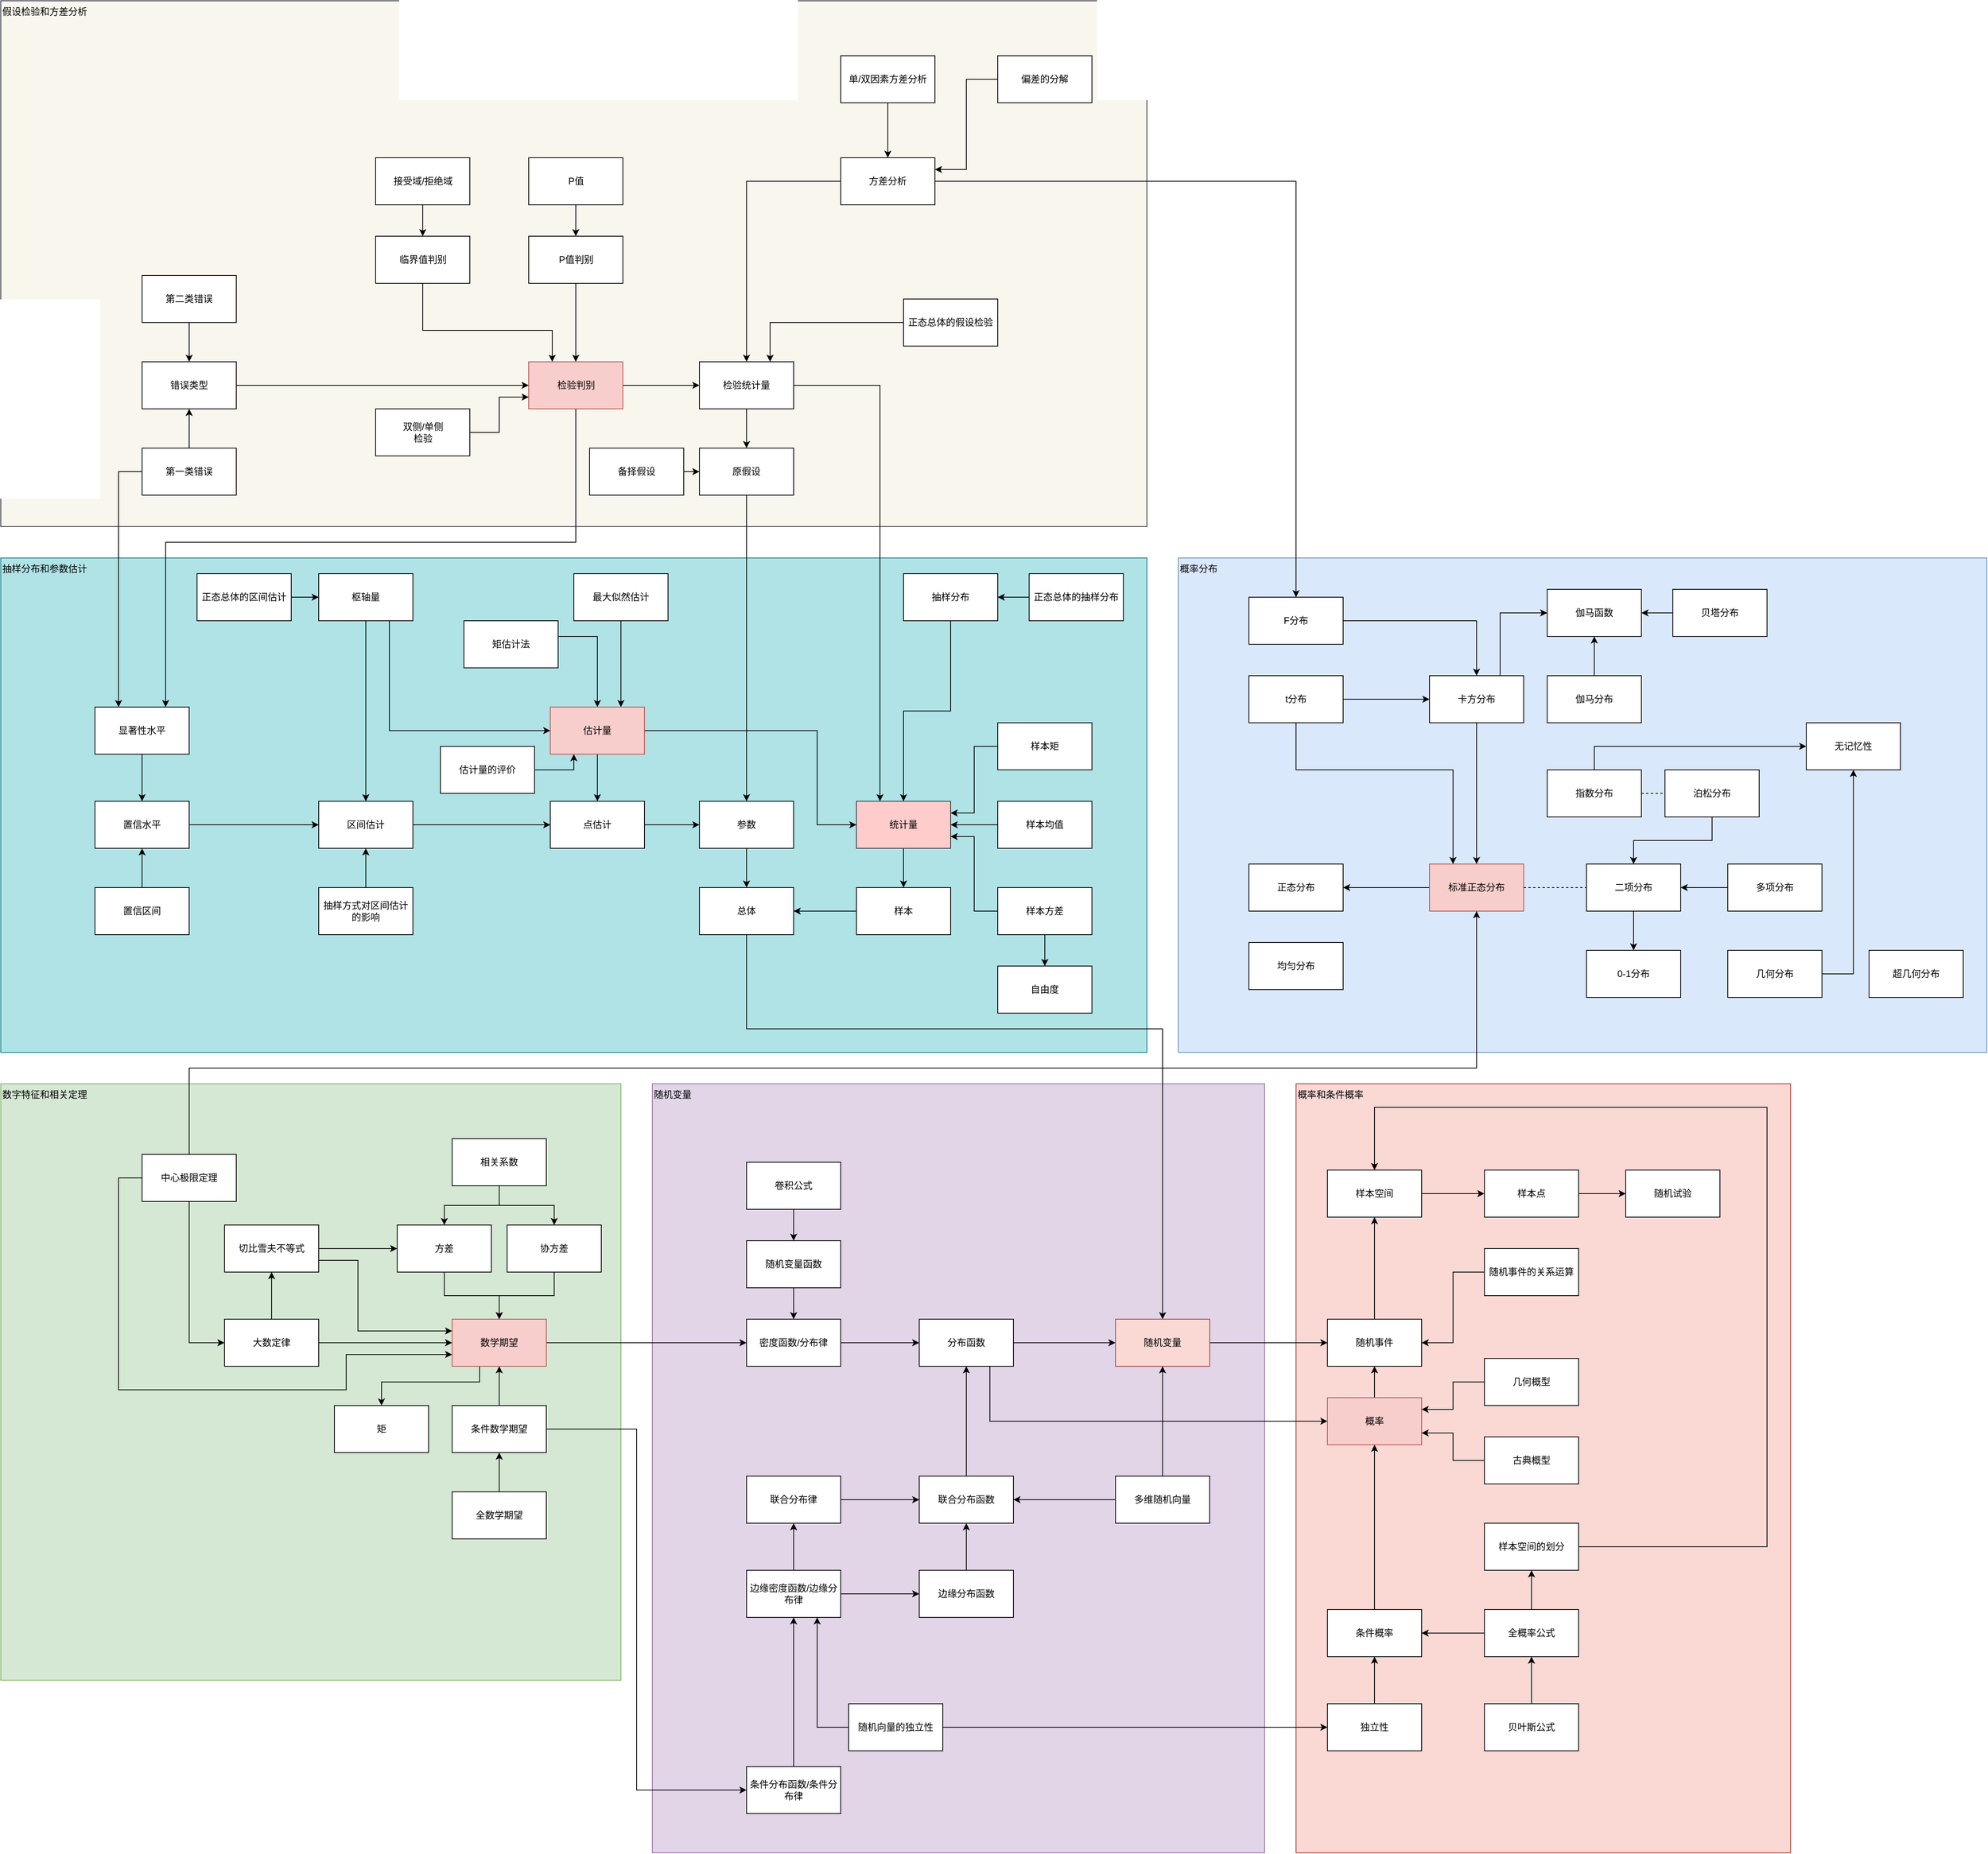 <mxfile version="21.5.2" type="github">
  <diagram name="Page-1" id="LZJyDBGYhkVnm9KzOlmo">
    <mxGraphModel dx="4860" dy="4003" grid="1" gridSize="10" guides="1" tooltips="1" connect="1" arrows="1" fold="1" page="1" pageScale="1" pageWidth="850" pageHeight="1100" math="0" shadow="0">
      <root>
        <mxCell id="0" />
        <mxCell id="1" parent="0" />
        <mxCell id="ymbf6cTUOjelWDV3sFH_-29" value="假设检验和方差分析" style="rounded=0;whiteSpace=wrap;html=1;fillColor=#f9f7ed;strokeColor=#36393d;verticalAlign=top;align=left;" vertex="1" parent="1">
          <mxGeometry x="-950" y="-1630" width="1460" height="670" as="geometry" />
        </mxCell>
        <mxCell id="ymbf6cTUOjelWDV3sFH_-3" value="概率分布" style="rounded=0;whiteSpace=wrap;html=1;fillColor=#dae8fc;strokeColor=#6c8ebf;verticalAlign=top;align=left;" vertex="1" parent="1">
          <mxGeometry x="550" y="-920" width="1030" height="630" as="geometry" />
        </mxCell>
        <mxCell id="F3k5V1CB1kf05i8B304b-11" value="随机变量" style="rounded=0;whiteSpace=wrap;html=1;fillColor=#e1d5e7;strokeColor=#9673a6;verticalAlign=top;align=left;" parent="1" vertex="1">
          <mxGeometry x="-120" y="-250" width="780" height="980" as="geometry" />
        </mxCell>
        <mxCell id="F3k5V1CB1kf05i8B304b-17" value="概率和条件概率" style="rounded=0;whiteSpace=wrap;html=1;fillColor=#fad9d5;strokeColor=#ae4132;verticalAlign=top;align=left;" parent="1" vertex="1">
          <mxGeometry x="700" y="-250" width="630" height="980" as="geometry" />
        </mxCell>
        <mxCell id="F3k5V1CB1kf05i8B304b-52" style="edgeStyle=orthogonalEdgeStyle;rounded=0;orthogonalLoop=1;jettySize=auto;html=1;entryX=0.5;entryY=1;entryDx=0;entryDy=0;" parent="1" source="cLtNdNn3tPnhrVzdo7Qm-2" target="F3k5V1CB1kf05i8B304b-12" edge="1">
          <mxGeometry relative="1" as="geometry">
            <Array as="points" />
          </mxGeometry>
        </mxCell>
        <mxCell id="cLtNdNn3tPnhrVzdo7Qm-2" value="联合分布函数" style="rounded=0;whiteSpace=wrap;html=1;" parent="1" vertex="1">
          <mxGeometry x="220" y="250" width="120" height="60" as="geometry" />
        </mxCell>
        <mxCell id="cLtNdNn3tPnhrVzdo7Qm-4" style="edgeStyle=orthogonalEdgeStyle;rounded=0;orthogonalLoop=1;jettySize=auto;html=1;" parent="1" source="cLtNdNn3tPnhrVzdo7Qm-3" target="cLtNdNn3tPnhrVzdo7Qm-2" edge="1">
          <mxGeometry relative="1" as="geometry" />
        </mxCell>
        <mxCell id="cLtNdNn3tPnhrVzdo7Qm-3" value="边缘分布函数" style="rounded=0;whiteSpace=wrap;html=1;" parent="1" vertex="1">
          <mxGeometry x="220" y="370" width="120" height="60" as="geometry" />
        </mxCell>
        <mxCell id="cLtNdNn3tPnhrVzdo7Qm-9" style="edgeStyle=orthogonalEdgeStyle;rounded=0;orthogonalLoop=1;jettySize=auto;html=1;" parent="1" source="cLtNdNn3tPnhrVzdo7Qm-6" target="cLtNdNn3tPnhrVzdo7Qm-8" edge="1">
          <mxGeometry relative="1" as="geometry" />
        </mxCell>
        <mxCell id="rsQqXhlNHzxdDihvjQ3C-8" style="edgeStyle=orthogonalEdgeStyle;rounded=0;orthogonalLoop=1;jettySize=auto;html=1;entryX=0;entryY=0.5;entryDx=0;entryDy=0;" parent="1" source="cLtNdNn3tPnhrVzdo7Qm-6" target="cLtNdNn3tPnhrVzdo7Qm-3" edge="1">
          <mxGeometry relative="1" as="geometry" />
        </mxCell>
        <mxCell id="cLtNdNn3tPnhrVzdo7Qm-6" value="边缘密度函数/边缘分布律" style="rounded=0;whiteSpace=wrap;html=1;" parent="1" vertex="1">
          <mxGeometry y="370" width="120" height="60" as="geometry" />
        </mxCell>
        <mxCell id="cLtNdNn3tPnhrVzdo7Qm-10" style="edgeStyle=orthogonalEdgeStyle;rounded=0;orthogonalLoop=1;jettySize=auto;html=1;entryX=0;entryY=0.5;entryDx=0;entryDy=0;" parent="1" source="cLtNdNn3tPnhrVzdo7Qm-8" target="cLtNdNn3tPnhrVzdo7Qm-2" edge="1">
          <mxGeometry relative="1" as="geometry" />
        </mxCell>
        <mxCell id="cLtNdNn3tPnhrVzdo7Qm-8" value="联合分布律" style="rounded=0;whiteSpace=wrap;html=1;" parent="1" vertex="1">
          <mxGeometry y="250" width="120" height="60" as="geometry" />
        </mxCell>
        <mxCell id="cLtNdNn3tPnhrVzdo7Qm-14" style="edgeStyle=orthogonalEdgeStyle;rounded=0;orthogonalLoop=1;jettySize=auto;html=1;" parent="1" source="cLtNdNn3tPnhrVzdo7Qm-13" target="cLtNdNn3tPnhrVzdo7Qm-6" edge="1">
          <mxGeometry relative="1" as="geometry" />
        </mxCell>
        <mxCell id="cLtNdNn3tPnhrVzdo7Qm-13" value="条件分布函数/条件分布律" style="rounded=0;whiteSpace=wrap;html=1;" parent="1" vertex="1">
          <mxGeometry y="620" width="120" height="60" as="geometry" />
        </mxCell>
        <mxCell id="cLtNdNn3tPnhrVzdo7Qm-18" style="edgeStyle=orthogonalEdgeStyle;rounded=0;orthogonalLoop=1;jettySize=auto;html=1;entryX=0.75;entryY=1;entryDx=0;entryDy=0;" parent="1" source="cLtNdNn3tPnhrVzdo7Qm-16" target="cLtNdNn3tPnhrVzdo7Qm-6" edge="1">
          <mxGeometry relative="1" as="geometry" />
        </mxCell>
        <mxCell id="F3k5V1CB1kf05i8B304b-58" style="edgeStyle=orthogonalEdgeStyle;rounded=0;orthogonalLoop=1;jettySize=auto;html=1;entryX=0;entryY=0.5;entryDx=0;entryDy=0;exitX=1;exitY=0.5;exitDx=0;exitDy=0;" parent="1" source="cLtNdNn3tPnhrVzdo7Qm-16" target="F3k5V1CB1kf05i8B304b-42" edge="1">
          <mxGeometry relative="1" as="geometry">
            <Array as="points" />
          </mxGeometry>
        </mxCell>
        <mxCell id="cLtNdNn3tPnhrVzdo7Qm-16" value="随机向量的独立性" style="rounded=0;whiteSpace=wrap;html=1;" parent="1" vertex="1">
          <mxGeometry x="130" y="540" width="120" height="60" as="geometry" />
        </mxCell>
        <mxCell id="F3k5V1CB1kf05i8B304b-2" value="数字特征和相关定理" style="rounded=0;whiteSpace=wrap;html=1;fillColor=#d5e8d4;strokeColor=#82b366;verticalAlign=top;align=left;" parent="1" vertex="1">
          <mxGeometry x="-950" y="-250" width="790" height="760" as="geometry" />
        </mxCell>
        <mxCell id="rsQqXhlNHzxdDihvjQ3C-1" style="edgeStyle=orthogonalEdgeStyle;rounded=0;orthogonalLoop=1;jettySize=auto;html=1;entryX=0;entryY=0.5;entryDx=0;entryDy=0;" parent="1" source="F3k5V1CB1kf05i8B304b-3" target="F3k5V1CB1kf05i8B304b-15" edge="1">
          <mxGeometry relative="1" as="geometry" />
        </mxCell>
        <mxCell id="ymbf6cTUOjelWDV3sFH_-76" style="edgeStyle=orthogonalEdgeStyle;rounded=0;orthogonalLoop=1;jettySize=auto;html=1;entryX=0.5;entryY=0;entryDx=0;entryDy=0;exitX=0.267;exitY=0.995;exitDx=0;exitDy=0;exitPerimeter=0;" edge="1" parent="1" source="F3k5V1CB1kf05i8B304b-3" target="rsQqXhlNHzxdDihvjQ3C-9">
          <mxGeometry relative="1" as="geometry">
            <Array as="points">
              <mxPoint x="-340" y="110" />
              <mxPoint x="-340" y="130" />
              <mxPoint x="-465" y="130" />
            </Array>
          </mxGeometry>
        </mxCell>
        <mxCell id="F3k5V1CB1kf05i8B304b-3" value="数学期望" style="rounded=0;whiteSpace=wrap;html=1;fillColor=#f8cecc;strokeColor=#b85450;" parent="1" vertex="1">
          <mxGeometry x="-375" y="50" width="120" height="60" as="geometry" />
        </mxCell>
        <mxCell id="F3k5V1CB1kf05i8B304b-5" style="edgeStyle=orthogonalEdgeStyle;rounded=0;orthogonalLoop=1;jettySize=auto;html=1;" parent="1" source="F3k5V1CB1kf05i8B304b-4" target="F3k5V1CB1kf05i8B304b-3" edge="1">
          <mxGeometry relative="1" as="geometry" />
        </mxCell>
        <mxCell id="F3k5V1CB1kf05i8B304b-4" value="方差" style="rounded=0;whiteSpace=wrap;html=1;" parent="1" vertex="1">
          <mxGeometry x="-445" y="-70" width="120" height="60" as="geometry" />
        </mxCell>
        <mxCell id="F3k5V1CB1kf05i8B304b-7" style="edgeStyle=orthogonalEdgeStyle;rounded=0;orthogonalLoop=1;jettySize=auto;html=1;entryX=0;entryY=0.5;entryDx=0;entryDy=0;exitX=0.5;exitY=1;exitDx=0;exitDy=0;" parent="1" source="F3k5V1CB1kf05i8B304b-6" target="cLtNdNn3tPnhrVzdo7Qm-13" edge="1">
          <mxGeometry relative="1" as="geometry">
            <Array as="points">
              <mxPoint x="-320" y="190" />
              <mxPoint x="-140" y="190" />
              <mxPoint x="-140" y="640" />
            </Array>
            <mxPoint x="530.0" y="790" as="targetPoint" />
          </mxGeometry>
        </mxCell>
        <mxCell id="F3k5V1CB1kf05i8B304b-9" style="edgeStyle=orthogonalEdgeStyle;rounded=0;orthogonalLoop=1;jettySize=auto;html=1;entryX=0.5;entryY=1;entryDx=0;entryDy=0;" parent="1" source="F3k5V1CB1kf05i8B304b-6" target="F3k5V1CB1kf05i8B304b-3" edge="1">
          <mxGeometry relative="1" as="geometry">
            <Array as="points">
              <mxPoint x="-315" y="110" />
              <mxPoint x="-315" y="110" />
            </Array>
          </mxGeometry>
        </mxCell>
        <mxCell id="F3k5V1CB1kf05i8B304b-6" value="条件数学期望" style="rounded=0;whiteSpace=wrap;html=1;" parent="1" vertex="1">
          <mxGeometry x="-375" y="160" width="120" height="60" as="geometry" />
        </mxCell>
        <mxCell id="F3k5V1CB1kf05i8B304b-50" style="edgeStyle=orthogonalEdgeStyle;rounded=0;orthogonalLoop=1;jettySize=auto;html=1;" parent="1" source="F3k5V1CB1kf05i8B304b-12" target="F3k5V1CB1kf05i8B304b-45" edge="1">
          <mxGeometry relative="1" as="geometry" />
        </mxCell>
        <mxCell id="X7N7p8_V6x4Iawnt1zt9-11" style="edgeStyle=orthogonalEdgeStyle;rounded=0;orthogonalLoop=1;jettySize=auto;html=1;entryX=0;entryY=0.5;entryDx=0;entryDy=0;exitX=1;exitY=0.75;exitDx=0;exitDy=0;" parent="1" source="F3k5V1CB1kf05i8B304b-12" target="F3k5V1CB1kf05i8B304b-29" edge="1">
          <mxGeometry relative="1" as="geometry">
            <Array as="points">
              <mxPoint x="310" y="95" />
              <mxPoint x="310" y="180" />
            </Array>
          </mxGeometry>
        </mxCell>
        <mxCell id="F3k5V1CB1kf05i8B304b-12" value="分布函数" style="rounded=0;whiteSpace=wrap;html=1;" parent="1" vertex="1">
          <mxGeometry x="220" y="50" width="120" height="60" as="geometry" />
        </mxCell>
        <mxCell id="F3k5V1CB1kf05i8B304b-16" style="edgeStyle=orthogonalEdgeStyle;rounded=0;orthogonalLoop=1;jettySize=auto;html=1;" parent="1" source="F3k5V1CB1kf05i8B304b-15" target="F3k5V1CB1kf05i8B304b-12" edge="1">
          <mxGeometry relative="1" as="geometry" />
        </mxCell>
        <mxCell id="F3k5V1CB1kf05i8B304b-15" value="密度函数/分布律" style="rounded=0;whiteSpace=wrap;html=1;" parent="1" vertex="1">
          <mxGeometry y="50" width="120" height="60" as="geometry" />
        </mxCell>
        <mxCell id="F3k5V1CB1kf05i8B304b-18" value="随机试验" style="rounded=0;whiteSpace=wrap;html=1;" parent="1" vertex="1">
          <mxGeometry x="1120" y="-140" width="120" height="60" as="geometry" />
        </mxCell>
        <mxCell id="F3k5V1CB1kf05i8B304b-26" style="edgeStyle=orthogonalEdgeStyle;rounded=0;orthogonalLoop=1;jettySize=auto;html=1;" parent="1" source="F3k5V1CB1kf05i8B304b-19" target="F3k5V1CB1kf05i8B304b-23" edge="1">
          <mxGeometry relative="1" as="geometry" />
        </mxCell>
        <mxCell id="F3k5V1CB1kf05i8B304b-19" value="随机事件" style="rounded=0;whiteSpace=wrap;html=1;" parent="1" vertex="1">
          <mxGeometry x="740" y="50" width="120" height="60" as="geometry" />
        </mxCell>
        <mxCell id="F3k5V1CB1kf05i8B304b-21" style="edgeStyle=orthogonalEdgeStyle;rounded=0;orthogonalLoop=1;jettySize=auto;html=1;" parent="1" source="F3k5V1CB1kf05i8B304b-20" target="F3k5V1CB1kf05i8B304b-18" edge="1">
          <mxGeometry relative="1" as="geometry" />
        </mxCell>
        <mxCell id="F3k5V1CB1kf05i8B304b-20" value="样本点" style="rounded=0;whiteSpace=wrap;html=1;" parent="1" vertex="1">
          <mxGeometry x="940" y="-140" width="120" height="60" as="geometry" />
        </mxCell>
        <mxCell id="F3k5V1CB1kf05i8B304b-25" style="edgeStyle=orthogonalEdgeStyle;rounded=0;orthogonalLoop=1;jettySize=auto;html=1;" parent="1" source="F3k5V1CB1kf05i8B304b-23" target="F3k5V1CB1kf05i8B304b-20" edge="1">
          <mxGeometry relative="1" as="geometry" />
        </mxCell>
        <mxCell id="F3k5V1CB1kf05i8B304b-23" value="样本空间" style="rounded=0;whiteSpace=wrap;html=1;" parent="1" vertex="1">
          <mxGeometry x="740" y="-140" width="120" height="60" as="geometry" />
        </mxCell>
        <mxCell id="F3k5V1CB1kf05i8B304b-28" style="edgeStyle=orthogonalEdgeStyle;rounded=0;orthogonalLoop=1;jettySize=auto;html=1;entryX=1;entryY=0.5;entryDx=0;entryDy=0;" parent="1" source="F3k5V1CB1kf05i8B304b-27" target="F3k5V1CB1kf05i8B304b-19" edge="1">
          <mxGeometry relative="1" as="geometry" />
        </mxCell>
        <mxCell id="F3k5V1CB1kf05i8B304b-27" value="随机事件的关系运算" style="rounded=0;whiteSpace=wrap;html=1;" parent="1" vertex="1">
          <mxGeometry x="940" y="-40" width="120" height="60" as="geometry" />
        </mxCell>
        <mxCell id="F3k5V1CB1kf05i8B304b-30" style="edgeStyle=orthogonalEdgeStyle;rounded=0;orthogonalLoop=1;jettySize=auto;html=1;" parent="1" source="F3k5V1CB1kf05i8B304b-29" target="F3k5V1CB1kf05i8B304b-19" edge="1">
          <mxGeometry relative="1" as="geometry" />
        </mxCell>
        <mxCell id="F3k5V1CB1kf05i8B304b-29" value="概率" style="rounded=0;whiteSpace=wrap;html=1;fillColor=#f8cecc;strokeColor=#b85450;" parent="1" vertex="1">
          <mxGeometry x="740" y="150" width="120" height="60" as="geometry" />
        </mxCell>
        <mxCell id="F3k5V1CB1kf05i8B304b-34" style="edgeStyle=orthogonalEdgeStyle;rounded=0;orthogonalLoop=1;jettySize=auto;html=1;entryX=1;entryY=0.75;entryDx=0;entryDy=0;" parent="1" source="F3k5V1CB1kf05i8B304b-31" target="F3k5V1CB1kf05i8B304b-29" edge="1">
          <mxGeometry relative="1" as="geometry" />
        </mxCell>
        <mxCell id="F3k5V1CB1kf05i8B304b-31" value="古典概型" style="rounded=0;whiteSpace=wrap;html=1;" parent="1" vertex="1">
          <mxGeometry x="940" y="200" width="120" height="60" as="geometry" />
        </mxCell>
        <mxCell id="F3k5V1CB1kf05i8B304b-33" style="edgeStyle=orthogonalEdgeStyle;rounded=0;orthogonalLoop=1;jettySize=auto;html=1;entryX=1;entryY=0.25;entryDx=0;entryDy=0;" parent="1" source="F3k5V1CB1kf05i8B304b-32" target="F3k5V1CB1kf05i8B304b-29" edge="1">
          <mxGeometry relative="1" as="geometry" />
        </mxCell>
        <mxCell id="F3k5V1CB1kf05i8B304b-32" value="几何概型" style="rounded=0;whiteSpace=wrap;html=1;" parent="1" vertex="1">
          <mxGeometry x="940" y="100" width="120" height="60" as="geometry" />
        </mxCell>
        <mxCell id="F3k5V1CB1kf05i8B304b-37" style="edgeStyle=orthogonalEdgeStyle;rounded=0;orthogonalLoop=1;jettySize=auto;html=1;entryX=0.5;entryY=1;entryDx=0;entryDy=0;" parent="1" source="F3k5V1CB1kf05i8B304b-36" target="F3k5V1CB1kf05i8B304b-29" edge="1">
          <mxGeometry relative="1" as="geometry" />
        </mxCell>
        <mxCell id="F3k5V1CB1kf05i8B304b-36" value="条件概率" style="rounded=0;whiteSpace=wrap;html=1;" parent="1" vertex="1">
          <mxGeometry x="740" y="420" width="120" height="60" as="geometry" />
        </mxCell>
        <mxCell id="F3k5V1CB1kf05i8B304b-39" style="edgeStyle=orthogonalEdgeStyle;rounded=0;orthogonalLoop=1;jettySize=auto;html=1;entryX=1;entryY=0.5;entryDx=0;entryDy=0;" parent="1" source="F3k5V1CB1kf05i8B304b-38" target="F3k5V1CB1kf05i8B304b-36" edge="1">
          <mxGeometry relative="1" as="geometry" />
        </mxCell>
        <mxCell id="F3k5V1CB1kf05i8B304b-48" style="edgeStyle=orthogonalEdgeStyle;rounded=0;orthogonalLoop=1;jettySize=auto;html=1;" parent="1" source="F3k5V1CB1kf05i8B304b-38" target="F3k5V1CB1kf05i8B304b-47" edge="1">
          <mxGeometry relative="1" as="geometry" />
        </mxCell>
        <mxCell id="F3k5V1CB1kf05i8B304b-38" value="全概率公式" style="rounded=0;whiteSpace=wrap;html=1;" parent="1" vertex="1">
          <mxGeometry x="940" y="420" width="120" height="60" as="geometry" />
        </mxCell>
        <mxCell id="F3k5V1CB1kf05i8B304b-41" style="edgeStyle=orthogonalEdgeStyle;rounded=0;orthogonalLoop=1;jettySize=auto;html=1;" parent="1" source="F3k5V1CB1kf05i8B304b-40" target="F3k5V1CB1kf05i8B304b-38" edge="1">
          <mxGeometry relative="1" as="geometry" />
        </mxCell>
        <mxCell id="F3k5V1CB1kf05i8B304b-40" value="贝叶斯公式" style="rounded=0;whiteSpace=wrap;html=1;" parent="1" vertex="1">
          <mxGeometry x="940" y="540" width="120" height="60" as="geometry" />
        </mxCell>
        <mxCell id="F3k5V1CB1kf05i8B304b-43" style="edgeStyle=orthogonalEdgeStyle;rounded=0;orthogonalLoop=1;jettySize=auto;html=1;entryX=0.5;entryY=1;entryDx=0;entryDy=0;" parent="1" source="F3k5V1CB1kf05i8B304b-42" target="F3k5V1CB1kf05i8B304b-36" edge="1">
          <mxGeometry relative="1" as="geometry" />
        </mxCell>
        <mxCell id="F3k5V1CB1kf05i8B304b-42" value="独立性" style="rounded=0;whiteSpace=wrap;html=1;" parent="1" vertex="1">
          <mxGeometry x="740" y="540" width="120" height="60" as="geometry" />
        </mxCell>
        <mxCell id="F3k5V1CB1kf05i8B304b-46" style="edgeStyle=orthogonalEdgeStyle;rounded=0;orthogonalLoop=1;jettySize=auto;html=1;" parent="1" source="F3k5V1CB1kf05i8B304b-45" target="F3k5V1CB1kf05i8B304b-19" edge="1">
          <mxGeometry relative="1" as="geometry" />
        </mxCell>
        <mxCell id="F3k5V1CB1kf05i8B304b-45" value="随机变量" style="rounded=0;whiteSpace=wrap;html=1;fillColor=#fad9d5;strokeColor=#ae4132;" parent="1" vertex="1">
          <mxGeometry x="470" y="50" width="120" height="60" as="geometry" />
        </mxCell>
        <mxCell id="F3k5V1CB1kf05i8B304b-49" style="edgeStyle=orthogonalEdgeStyle;rounded=0;orthogonalLoop=1;jettySize=auto;html=1;entryX=0.5;entryY=0;entryDx=0;entryDy=0;" parent="1" source="F3k5V1CB1kf05i8B304b-47" target="F3k5V1CB1kf05i8B304b-23" edge="1">
          <mxGeometry relative="1" as="geometry">
            <Array as="points">
              <mxPoint x="1300" y="340" />
              <mxPoint x="1300" y="-220" />
              <mxPoint x="800" y="-220" />
            </Array>
          </mxGeometry>
        </mxCell>
        <mxCell id="F3k5V1CB1kf05i8B304b-47" value="样本空间的划分" style="rounded=0;whiteSpace=wrap;html=1;" parent="1" vertex="1">
          <mxGeometry x="940" y="310" width="120" height="60" as="geometry" />
        </mxCell>
        <mxCell id="F3k5V1CB1kf05i8B304b-54" style="edgeStyle=orthogonalEdgeStyle;rounded=0;orthogonalLoop=1;jettySize=auto;html=1;entryX=0.5;entryY=1;entryDx=0;entryDy=0;" parent="1" source="F3k5V1CB1kf05i8B304b-53" target="F3k5V1CB1kf05i8B304b-45" edge="1">
          <mxGeometry relative="1" as="geometry" />
        </mxCell>
        <mxCell id="F3k5V1CB1kf05i8B304b-55" style="edgeStyle=orthogonalEdgeStyle;rounded=0;orthogonalLoop=1;jettySize=auto;html=1;" parent="1" source="F3k5V1CB1kf05i8B304b-53" target="cLtNdNn3tPnhrVzdo7Qm-2" edge="1">
          <mxGeometry relative="1" as="geometry" />
        </mxCell>
        <mxCell id="F3k5V1CB1kf05i8B304b-53" value="多维随机向量" style="rounded=0;whiteSpace=wrap;html=1;" parent="1" vertex="1">
          <mxGeometry x="470" y="250" width="120" height="60" as="geometry" />
        </mxCell>
        <mxCell id="X7N7p8_V6x4Iawnt1zt9-3" style="edgeStyle=orthogonalEdgeStyle;rounded=0;orthogonalLoop=1;jettySize=auto;html=1;entryX=0.5;entryY=0;entryDx=0;entryDy=0;" parent="1" source="rsQqXhlNHzxdDihvjQ3C-2" target="F3k5V1CB1kf05i8B304b-3" edge="1">
          <mxGeometry relative="1" as="geometry" />
        </mxCell>
        <mxCell id="rsQqXhlNHzxdDihvjQ3C-2" value="协方差" style="rounded=0;whiteSpace=wrap;html=1;" parent="1" vertex="1">
          <mxGeometry x="-305" y="-70" width="120" height="60" as="geometry" />
        </mxCell>
        <mxCell id="rsQqXhlNHzxdDihvjQ3C-6" style="edgeStyle=orthogonalEdgeStyle;rounded=0;orthogonalLoop=1;jettySize=auto;html=1;entryX=0.5;entryY=0;entryDx=0;entryDy=0;" parent="1" source="rsQqXhlNHzxdDihvjQ3C-5" target="F3k5V1CB1kf05i8B304b-4" edge="1">
          <mxGeometry relative="1" as="geometry" />
        </mxCell>
        <mxCell id="rsQqXhlNHzxdDihvjQ3C-7" style="edgeStyle=orthogonalEdgeStyle;rounded=0;orthogonalLoop=1;jettySize=auto;html=1;" parent="1" source="rsQqXhlNHzxdDihvjQ3C-5" target="rsQqXhlNHzxdDihvjQ3C-2" edge="1">
          <mxGeometry relative="1" as="geometry" />
        </mxCell>
        <mxCell id="rsQqXhlNHzxdDihvjQ3C-5" value="相关系数" style="rounded=0;whiteSpace=wrap;html=1;" parent="1" vertex="1">
          <mxGeometry x="-375" y="-180" width="120" height="60" as="geometry" />
        </mxCell>
        <mxCell id="rsQqXhlNHzxdDihvjQ3C-9" value="矩" style="rounded=0;whiteSpace=wrap;html=1;" parent="1" vertex="1">
          <mxGeometry x="-525" y="160" width="120" height="60" as="geometry" />
        </mxCell>
        <mxCell id="zyKKh0DaNkTI4sQCX2Am-1" value="抽样分布和参数估计" style="rounded=0;whiteSpace=wrap;html=1;fillColor=#b0e3e6;strokeColor=#0e8088;verticalAlign=top;align=left;" parent="1" vertex="1">
          <mxGeometry x="-950" y="-920" width="1460" height="630" as="geometry" />
        </mxCell>
        <mxCell id="zyKKh0DaNkTI4sQCX2Am-14" style="edgeStyle=orthogonalEdgeStyle;rounded=0;orthogonalLoop=1;jettySize=auto;html=1;exitX=0.5;exitY=1;exitDx=0;exitDy=0;" parent="1" source="zyKKh0DaNkTI4sQCX2Am-2" target="F3k5V1CB1kf05i8B304b-45" edge="1">
          <mxGeometry relative="1" as="geometry">
            <Array as="points">
              <mxPoint y="-320" />
              <mxPoint x="530" y="-320" />
            </Array>
          </mxGeometry>
        </mxCell>
        <mxCell id="zyKKh0DaNkTI4sQCX2Am-2" value="总体" style="rounded=0;whiteSpace=wrap;html=1;" parent="1" vertex="1">
          <mxGeometry x="-60" y="-500" width="120" height="60" as="geometry" />
        </mxCell>
        <mxCell id="zyKKh0DaNkTI4sQCX2Am-4" style="edgeStyle=orthogonalEdgeStyle;rounded=0;orthogonalLoop=1;jettySize=auto;html=1;" parent="1" source="zyKKh0DaNkTI4sQCX2Am-3" target="zyKKh0DaNkTI4sQCX2Am-2" edge="1">
          <mxGeometry relative="1" as="geometry" />
        </mxCell>
        <mxCell id="zyKKh0DaNkTI4sQCX2Am-3" value="样本" style="rounded=0;whiteSpace=wrap;html=1;" parent="1" vertex="1">
          <mxGeometry x="140" y="-500" width="120" height="60" as="geometry" />
        </mxCell>
        <mxCell id="zyKKh0DaNkTI4sQCX2Am-6" style="edgeStyle=orthogonalEdgeStyle;rounded=0;orthogonalLoop=1;jettySize=auto;html=1;" parent="1" source="zyKKh0DaNkTI4sQCX2Am-5" target="zyKKh0DaNkTI4sQCX2Am-3" edge="1">
          <mxGeometry relative="1" as="geometry" />
        </mxCell>
        <mxCell id="zyKKh0DaNkTI4sQCX2Am-5" value="统计量" style="rounded=0;whiteSpace=wrap;html=1;fillColor=#ffcccc;strokeColor=#36393d;" parent="1" vertex="1">
          <mxGeometry x="140" y="-610" width="120" height="60" as="geometry" />
        </mxCell>
        <mxCell id="zyKKh0DaNkTI4sQCX2Am-8" style="edgeStyle=orthogonalEdgeStyle;rounded=0;orthogonalLoop=1;jettySize=auto;html=1;entryX=0.5;entryY=0;entryDx=0;entryDy=0;" parent="1" source="zyKKh0DaNkTI4sQCX2Am-7" target="zyKKh0DaNkTI4sQCX2Am-2" edge="1">
          <mxGeometry relative="1" as="geometry" />
        </mxCell>
        <mxCell id="zyKKh0DaNkTI4sQCX2Am-7" value="参数" style="rounded=0;whiteSpace=wrap;html=1;" parent="1" vertex="1">
          <mxGeometry x="-60" y="-610" width="120" height="60" as="geometry" />
        </mxCell>
        <mxCell id="zyKKh0DaNkTI4sQCX2Am-16" style="edgeStyle=orthogonalEdgeStyle;rounded=0;orthogonalLoop=1;jettySize=auto;html=1;entryX=0.5;entryY=0;entryDx=0;entryDy=0;" parent="1" source="zyKKh0DaNkTI4sQCX2Am-15" target="zyKKh0DaNkTI4sQCX2Am-5" edge="1">
          <mxGeometry relative="1" as="geometry" />
        </mxCell>
        <mxCell id="zyKKh0DaNkTI4sQCX2Am-15" value="抽样分布" style="rounded=0;whiteSpace=wrap;html=1;" parent="1" vertex="1">
          <mxGeometry x="200" y="-900" width="120" height="60" as="geometry" />
        </mxCell>
        <mxCell id="zyKKh0DaNkTI4sQCX2Am-19" style="edgeStyle=orthogonalEdgeStyle;rounded=0;orthogonalLoop=1;jettySize=auto;html=1;entryX=0;entryY=0.5;entryDx=0;entryDy=0;" parent="1" source="zyKKh0DaNkTI4sQCX2Am-18" target="zyKKh0DaNkTI4sQCX2Am-7" edge="1">
          <mxGeometry relative="1" as="geometry" />
        </mxCell>
        <mxCell id="zyKKh0DaNkTI4sQCX2Am-18" value="点估计" style="rounded=0;whiteSpace=wrap;html=1;" parent="1" vertex="1">
          <mxGeometry x="-250" y="-610" width="120" height="60" as="geometry" />
        </mxCell>
        <mxCell id="ymbf6cTUOjelWDV3sFH_-9" style="edgeStyle=orthogonalEdgeStyle;rounded=0;orthogonalLoop=1;jettySize=auto;html=1;entryX=0.5;entryY=0;entryDx=0;entryDy=0;" edge="1" parent="1" source="zyKKh0DaNkTI4sQCX2Am-20" target="zyKKh0DaNkTI4sQCX2Am-27">
          <mxGeometry relative="1" as="geometry">
            <Array as="points">
              <mxPoint x="-190" y="-820" />
            </Array>
          </mxGeometry>
        </mxCell>
        <mxCell id="zyKKh0DaNkTI4sQCX2Am-20" value="矩估计法" style="rounded=0;whiteSpace=wrap;html=1;" parent="1" vertex="1">
          <mxGeometry x="-360" y="-840" width="120" height="60" as="geometry" />
        </mxCell>
        <mxCell id="ymbf6cTUOjelWDV3sFH_-10" style="edgeStyle=orthogonalEdgeStyle;rounded=0;orthogonalLoop=1;jettySize=auto;html=1;entryX=0.75;entryY=0;entryDx=0;entryDy=0;" edge="1" parent="1" source="zyKKh0DaNkTI4sQCX2Am-21" target="zyKKh0DaNkTI4sQCX2Am-27">
          <mxGeometry relative="1" as="geometry" />
        </mxCell>
        <mxCell id="zyKKh0DaNkTI4sQCX2Am-21" value="最大似然估计" style="rounded=0;whiteSpace=wrap;html=1;" parent="1" vertex="1">
          <mxGeometry x="-220" y="-900" width="120" height="60" as="geometry" />
        </mxCell>
        <mxCell id="Ruo5OxQ9jc3C6_qE5Jxz-2" style="edgeStyle=orthogonalEdgeStyle;rounded=0;orthogonalLoop=1;jettySize=auto;html=1;" parent="1" source="zyKKh0DaNkTI4sQCX2Am-24" target="zyKKh0DaNkTI4sQCX2Am-18" edge="1">
          <mxGeometry relative="1" as="geometry" />
        </mxCell>
        <mxCell id="zyKKh0DaNkTI4sQCX2Am-24" value="区间估计" style="rounded=0;whiteSpace=wrap;html=1;" parent="1" vertex="1">
          <mxGeometry x="-545" y="-610" width="120" height="60" as="geometry" />
        </mxCell>
        <mxCell id="ymbf6cTUOjelWDV3sFH_-1" style="edgeStyle=orthogonalEdgeStyle;rounded=0;orthogonalLoop=1;jettySize=auto;html=1;" edge="1" parent="1" source="zyKKh0DaNkTI4sQCX2Am-27" target="zyKKh0DaNkTI4sQCX2Am-18">
          <mxGeometry relative="1" as="geometry" />
        </mxCell>
        <mxCell id="ymbf6cTUOjelWDV3sFH_-7" style="edgeStyle=orthogonalEdgeStyle;rounded=0;orthogonalLoop=1;jettySize=auto;html=1;entryX=0;entryY=0.5;entryDx=0;entryDy=0;" edge="1" parent="1" source="zyKKh0DaNkTI4sQCX2Am-27" target="zyKKh0DaNkTI4sQCX2Am-5">
          <mxGeometry relative="1" as="geometry">
            <Array as="points">
              <mxPoint x="90" y="-700" />
              <mxPoint x="90" y="-580" />
            </Array>
          </mxGeometry>
        </mxCell>
        <mxCell id="zyKKh0DaNkTI4sQCX2Am-27" value="估计量" style="rounded=0;whiteSpace=wrap;html=1;fillColor=#f8cecc;strokeColor=#b85450;" parent="1" vertex="1">
          <mxGeometry x="-250" y="-730" width="120" height="60" as="geometry" />
        </mxCell>
        <mxCell id="zyKKh0DaNkTI4sQCX2Am-31" style="edgeStyle=orthogonalEdgeStyle;rounded=0;orthogonalLoop=1;jettySize=auto;html=1;entryX=0.25;entryY=1;entryDx=0;entryDy=0;" parent="1" source="zyKKh0DaNkTI4sQCX2Am-30" target="zyKKh0DaNkTI4sQCX2Am-27" edge="1">
          <mxGeometry relative="1" as="geometry" />
        </mxCell>
        <mxCell id="zyKKh0DaNkTI4sQCX2Am-30" value="估计量的评价" style="rounded=0;whiteSpace=wrap;html=1;" parent="1" vertex="1">
          <mxGeometry x="-390" y="-680" width="120" height="60" as="geometry" />
        </mxCell>
        <mxCell id="ymbf6cTUOjelWDV3sFH_-25" style="edgeStyle=orthogonalEdgeStyle;rounded=0;orthogonalLoop=1;jettySize=auto;html=1;entryX=0;entryY=0.5;entryDx=0;entryDy=0;exitX=0.75;exitY=1;exitDx=0;exitDy=0;" edge="1" parent="1" source="zyKKh0DaNkTI4sQCX2Am-32" target="zyKKh0DaNkTI4sQCX2Am-27">
          <mxGeometry relative="1" as="geometry">
            <Array as="points">
              <mxPoint x="-455" y="-700" />
            </Array>
          </mxGeometry>
        </mxCell>
        <mxCell id="ymbf6cTUOjelWDV3sFH_-26" style="edgeStyle=orthogonalEdgeStyle;rounded=0;orthogonalLoop=1;jettySize=auto;html=1;" edge="1" parent="1" source="zyKKh0DaNkTI4sQCX2Am-32" target="zyKKh0DaNkTI4sQCX2Am-24">
          <mxGeometry relative="1" as="geometry" />
        </mxCell>
        <mxCell id="zyKKh0DaNkTI4sQCX2Am-32" value="枢轴量" style="rounded=0;whiteSpace=wrap;html=1;" parent="1" vertex="1">
          <mxGeometry x="-545" y="-900" width="120" height="60" as="geometry" />
        </mxCell>
        <mxCell id="zyKKh0DaNkTI4sQCX2Am-34" value="正态分布" style="rounded=0;whiteSpace=wrap;html=1;" parent="1" vertex="1">
          <mxGeometry x="640" y="-530" width="120" height="60" as="geometry" />
        </mxCell>
        <mxCell id="zyKKh0DaNkTI4sQCX2Am-37" style="edgeStyle=orthogonalEdgeStyle;rounded=0;orthogonalLoop=1;jettySize=auto;html=1;" parent="1" source="zyKKh0DaNkTI4sQCX2Am-36" target="zyKKh0DaNkTI4sQCX2Am-34" edge="1">
          <mxGeometry relative="1" as="geometry" />
        </mxCell>
        <mxCell id="zyKKh0DaNkTI4sQCX2Am-36" value="标准正态分布" style="rounded=0;whiteSpace=wrap;html=1;fillColor=#f8cecc;strokeColor=#b85450;" parent="1" vertex="1">
          <mxGeometry x="870" y="-530" width="120" height="60" as="geometry" />
        </mxCell>
        <mxCell id="sJdl5WpV_pYFhPxivW0N-9" style="edgeStyle=orthogonalEdgeStyle;rounded=0;orthogonalLoop=1;jettySize=auto;html=1;exitX=0.75;exitY=0;exitDx=0;exitDy=0;entryX=0;entryY=0.5;entryDx=0;entryDy=0;" parent="1" source="zyKKh0DaNkTI4sQCX2Am-38" target="sJdl5WpV_pYFhPxivW0N-8" edge="1">
          <mxGeometry relative="1" as="geometry" />
        </mxCell>
        <mxCell id="ymbf6cTUOjelWDV3sFH_-5" style="edgeStyle=orthogonalEdgeStyle;rounded=0;orthogonalLoop=1;jettySize=auto;html=1;entryX=0.5;entryY=0;entryDx=0;entryDy=0;" edge="1" parent="1" source="zyKKh0DaNkTI4sQCX2Am-38" target="zyKKh0DaNkTI4sQCX2Am-36">
          <mxGeometry relative="1" as="geometry" />
        </mxCell>
        <mxCell id="zyKKh0DaNkTI4sQCX2Am-38" value="卡方分布" style="rounded=0;whiteSpace=wrap;html=1;" parent="1" vertex="1">
          <mxGeometry x="870" y="-770" width="120" height="60" as="geometry" />
        </mxCell>
        <mxCell id="zyKKh0DaNkTI4sQCX2Am-42" style="edgeStyle=orthogonalEdgeStyle;rounded=0;orthogonalLoop=1;jettySize=auto;html=1;entryX=0;entryY=0.5;entryDx=0;entryDy=0;" parent="1" source="zyKKh0DaNkTI4sQCX2Am-41" target="zyKKh0DaNkTI4sQCX2Am-38" edge="1">
          <mxGeometry relative="1" as="geometry" />
        </mxCell>
        <mxCell id="ymbf6cTUOjelWDV3sFH_-6" style="edgeStyle=orthogonalEdgeStyle;rounded=0;orthogonalLoop=1;jettySize=auto;html=1;entryX=0.25;entryY=0;entryDx=0;entryDy=0;" edge="1" parent="1" source="zyKKh0DaNkTI4sQCX2Am-41" target="zyKKh0DaNkTI4sQCX2Am-36">
          <mxGeometry relative="1" as="geometry">
            <Array as="points">
              <mxPoint x="900" y="-650" />
            </Array>
          </mxGeometry>
        </mxCell>
        <mxCell id="zyKKh0DaNkTI4sQCX2Am-41" value="t分布" style="rounded=0;whiteSpace=wrap;html=1;" parent="1" vertex="1">
          <mxGeometry x="640" y="-770" width="120" height="60" as="geometry" />
        </mxCell>
        <mxCell id="zyKKh0DaNkTI4sQCX2Am-45" style="edgeStyle=orthogonalEdgeStyle;rounded=0;orthogonalLoop=1;jettySize=auto;html=1;entryX=0.5;entryY=0;entryDx=0;entryDy=0;exitX=1;exitY=0.5;exitDx=0;exitDy=0;" parent="1" source="zyKKh0DaNkTI4sQCX2Am-44" target="zyKKh0DaNkTI4sQCX2Am-38" edge="1">
          <mxGeometry relative="1" as="geometry">
            <Array as="points">
              <mxPoint x="930" y="-840" />
            </Array>
          </mxGeometry>
        </mxCell>
        <mxCell id="zyKKh0DaNkTI4sQCX2Am-44" value="F分布" style="rounded=0;whiteSpace=wrap;html=1;" parent="1" vertex="1">
          <mxGeometry x="640" y="-870" width="120" height="60" as="geometry" />
        </mxCell>
        <mxCell id="zyKKh0DaNkTI4sQCX2Am-48" style="edgeStyle=orthogonalEdgeStyle;rounded=0;orthogonalLoop=1;jettySize=auto;html=1;entryX=1;entryY=0.5;entryDx=0;entryDy=0;" parent="1" source="zyKKh0DaNkTI4sQCX2Am-47" target="zyKKh0DaNkTI4sQCX2Am-15" edge="1">
          <mxGeometry relative="1" as="geometry">
            <Array as="points">
              <mxPoint x="430" y="-870" />
            </Array>
          </mxGeometry>
        </mxCell>
        <mxCell id="zyKKh0DaNkTI4sQCX2Am-47" value="正态总体的抽样分布" style="rounded=0;whiteSpace=wrap;html=1;" parent="1" vertex="1">
          <mxGeometry x="360" y="-900" width="120" height="60" as="geometry" />
        </mxCell>
        <mxCell id="zyKKh0DaNkTI4sQCX2Am-50" style="edgeStyle=orthogonalEdgeStyle;rounded=0;orthogonalLoop=1;jettySize=auto;html=1;" parent="1" source="zyKKh0DaNkTI4sQCX2Am-49" target="F3k5V1CB1kf05i8B304b-15" edge="1">
          <mxGeometry relative="1" as="geometry" />
        </mxCell>
        <mxCell id="zyKKh0DaNkTI4sQCX2Am-49" value="随机变量函数" style="rounded=0;whiteSpace=wrap;html=1;" parent="1" vertex="1">
          <mxGeometry y="-50" width="120" height="60" as="geometry" />
        </mxCell>
        <mxCell id="zyKKh0DaNkTI4sQCX2Am-52" style="edgeStyle=orthogonalEdgeStyle;rounded=0;orthogonalLoop=1;jettySize=auto;html=1;" parent="1" source="zyKKh0DaNkTI4sQCX2Am-51" target="zyKKh0DaNkTI4sQCX2Am-49" edge="1">
          <mxGeometry relative="1" as="geometry" />
        </mxCell>
        <mxCell id="zyKKh0DaNkTI4sQCX2Am-51" value="卷积公式" style="rounded=0;whiteSpace=wrap;html=1;" parent="1" vertex="1">
          <mxGeometry y="-150" width="120" height="60" as="geometry" />
        </mxCell>
        <mxCell id="X7N7p8_V6x4Iawnt1zt9-4" style="edgeStyle=orthogonalEdgeStyle;rounded=0;orthogonalLoop=1;jettySize=auto;html=1;entryX=0;entryY=0.5;entryDx=0;entryDy=0;" parent="1" source="X7N7p8_V6x4Iawnt1zt9-1" target="F3k5V1CB1kf05i8B304b-4" edge="1">
          <mxGeometry relative="1" as="geometry" />
        </mxCell>
        <mxCell id="X7N7p8_V6x4Iawnt1zt9-5" style="edgeStyle=orthogonalEdgeStyle;rounded=0;orthogonalLoop=1;jettySize=auto;html=1;entryX=0;entryY=0.25;entryDx=0;entryDy=0;exitX=1;exitY=0.75;exitDx=0;exitDy=0;" parent="1" source="X7N7p8_V6x4Iawnt1zt9-1" target="F3k5V1CB1kf05i8B304b-3" edge="1">
          <mxGeometry relative="1" as="geometry">
            <Array as="points">
              <mxPoint x="-495" y="-25" />
              <mxPoint x="-495" y="65" />
            </Array>
          </mxGeometry>
        </mxCell>
        <mxCell id="X7N7p8_V6x4Iawnt1zt9-1" value="切比雪夫不等式" style="rounded=0;whiteSpace=wrap;html=1;" parent="1" vertex="1">
          <mxGeometry x="-665" y="-70" width="120" height="60" as="geometry" />
        </mxCell>
        <mxCell id="X7N7p8_V6x4Iawnt1zt9-7" style="edgeStyle=orthogonalEdgeStyle;rounded=0;orthogonalLoop=1;jettySize=auto;html=1;" parent="1" source="X7N7p8_V6x4Iawnt1zt9-6" target="F3k5V1CB1kf05i8B304b-3" edge="1">
          <mxGeometry relative="1" as="geometry" />
        </mxCell>
        <mxCell id="sJdl5WpV_pYFhPxivW0N-3" style="edgeStyle=orthogonalEdgeStyle;rounded=0;orthogonalLoop=1;jettySize=auto;html=1;entryX=0.5;entryY=1;entryDx=0;entryDy=0;exitX=0.5;exitY=0;exitDx=0;exitDy=0;" parent="1" source="X7N7p8_V6x4Iawnt1zt9-6" target="X7N7p8_V6x4Iawnt1zt9-1" edge="1">
          <mxGeometry relative="1" as="geometry">
            <Array as="points">
              <mxPoint x="-605" y="30" />
              <mxPoint x="-605" y="30" />
            </Array>
          </mxGeometry>
        </mxCell>
        <mxCell id="X7N7p8_V6x4Iawnt1zt9-6" value="大数定律" style="rounded=0;whiteSpace=wrap;html=1;" parent="1" vertex="1">
          <mxGeometry x="-665" y="50" width="120" height="60" as="geometry" />
        </mxCell>
        <mxCell id="sJdl5WpV_pYFhPxivW0N-4" style="edgeStyle=orthogonalEdgeStyle;rounded=0;orthogonalLoop=1;jettySize=auto;html=1;entryX=0;entryY=0.75;entryDx=0;entryDy=0;exitX=0;exitY=0.5;exitDx=0;exitDy=0;" parent="1" source="X7N7p8_V6x4Iawnt1zt9-8" target="F3k5V1CB1kf05i8B304b-3" edge="1">
          <mxGeometry relative="1" as="geometry">
            <Array as="points">
              <mxPoint x="-800" y="-130" />
              <mxPoint x="-800" y="140" />
              <mxPoint x="-510" y="140" />
              <mxPoint x="-510" y="95" />
            </Array>
          </mxGeometry>
        </mxCell>
        <mxCell id="8iCnkJ9YkTvWhpFiWill-1" style="edgeStyle=orthogonalEdgeStyle;rounded=0;orthogonalLoop=1;jettySize=auto;html=1;entryX=0;entryY=0.5;entryDx=0;entryDy=0;" parent="1" source="X7N7p8_V6x4Iawnt1zt9-8" target="X7N7p8_V6x4Iawnt1zt9-6" edge="1">
          <mxGeometry relative="1" as="geometry" />
        </mxCell>
        <mxCell id="ymbf6cTUOjelWDV3sFH_-4" style="edgeStyle=orthogonalEdgeStyle;rounded=0;orthogonalLoop=1;jettySize=auto;html=1;exitX=0.5;exitY=0;exitDx=0;exitDy=0;entryX=0.5;entryY=1;entryDx=0;entryDy=0;" edge="1" parent="1" source="X7N7p8_V6x4Iawnt1zt9-8" target="zyKKh0DaNkTI4sQCX2Am-36">
          <mxGeometry relative="1" as="geometry">
            <Array as="points">
              <mxPoint x="-710" y="-270" />
              <mxPoint x="930" y="-270" />
            </Array>
          </mxGeometry>
        </mxCell>
        <mxCell id="X7N7p8_V6x4Iawnt1zt9-8" value="中心极限定理" style="rounded=0;whiteSpace=wrap;html=1;" parent="1" vertex="1">
          <mxGeometry x="-770" y="-160" width="120" height="60" as="geometry" />
        </mxCell>
        <mxCell id="sJdl5WpV_pYFhPxivW0N-7" style="edgeStyle=orthogonalEdgeStyle;rounded=0;orthogonalLoop=1;jettySize=auto;html=1;" parent="1" source="sJdl5WpV_pYFhPxivW0N-6" target="F3k5V1CB1kf05i8B304b-6" edge="1">
          <mxGeometry relative="1" as="geometry" />
        </mxCell>
        <mxCell id="sJdl5WpV_pYFhPxivW0N-6" value="全数学期望" style="rounded=0;whiteSpace=wrap;html=1;" parent="1" vertex="1">
          <mxGeometry x="-375" y="270" width="120" height="60" as="geometry" />
        </mxCell>
        <mxCell id="sJdl5WpV_pYFhPxivW0N-8" value="伽马函数" style="rounded=0;whiteSpace=wrap;html=1;" parent="1" vertex="1">
          <mxGeometry x="1020" y="-880" width="120" height="60" as="geometry" />
        </mxCell>
        <mxCell id="ymbf6cTUOjelWDV3sFH_-27" style="edgeStyle=orthogonalEdgeStyle;rounded=0;orthogonalLoop=1;jettySize=auto;html=1;entryX=0;entryY=0.5;entryDx=0;entryDy=0;" edge="1" parent="1" source="ymbf6cTUOjelWDV3sFH_-14" target="zyKKh0DaNkTI4sQCX2Am-24">
          <mxGeometry relative="1" as="geometry" />
        </mxCell>
        <mxCell id="ymbf6cTUOjelWDV3sFH_-14" value="置信水平" style="rounded=0;whiteSpace=wrap;html=1;" vertex="1" parent="1">
          <mxGeometry x="-830" y="-610" width="120" height="60" as="geometry" />
        </mxCell>
        <mxCell id="ymbf6cTUOjelWDV3sFH_-28" style="edgeStyle=orthogonalEdgeStyle;rounded=0;orthogonalLoop=1;jettySize=auto;html=1;entryX=0.5;entryY=1;entryDx=0;entryDy=0;" edge="1" parent="1" source="ymbf6cTUOjelWDV3sFH_-15" target="ymbf6cTUOjelWDV3sFH_-14">
          <mxGeometry relative="1" as="geometry" />
        </mxCell>
        <mxCell id="ymbf6cTUOjelWDV3sFH_-15" value="置信区间" style="rounded=0;whiteSpace=wrap;html=1;" vertex="1" parent="1">
          <mxGeometry x="-830" y="-500" width="120" height="60" as="geometry" />
        </mxCell>
        <mxCell id="ymbf6cTUOjelWDV3sFH_-19" style="edgeStyle=orthogonalEdgeStyle;rounded=0;orthogonalLoop=1;jettySize=auto;html=1;" edge="1" parent="1" source="ymbf6cTUOjelWDV3sFH_-18" target="ymbf6cTUOjelWDV3sFH_-14">
          <mxGeometry relative="1" as="geometry" />
        </mxCell>
        <mxCell id="ymbf6cTUOjelWDV3sFH_-18" value="显著性水平" style="rounded=0;whiteSpace=wrap;html=1;" vertex="1" parent="1">
          <mxGeometry x="-830" y="-730" width="120" height="60" as="geometry" />
        </mxCell>
        <mxCell id="ymbf6cTUOjelWDV3sFH_-21" style="edgeStyle=orthogonalEdgeStyle;rounded=0;orthogonalLoop=1;jettySize=auto;html=1;entryX=0;entryY=0.5;entryDx=0;entryDy=0;" edge="1" parent="1" source="ymbf6cTUOjelWDV3sFH_-20" target="zyKKh0DaNkTI4sQCX2Am-32">
          <mxGeometry relative="1" as="geometry" />
        </mxCell>
        <mxCell id="ymbf6cTUOjelWDV3sFH_-20" value="正态总体的区间估计" style="rounded=0;whiteSpace=wrap;html=1;" vertex="1" parent="1">
          <mxGeometry x="-700" y="-900" width="120" height="60" as="geometry" />
        </mxCell>
        <mxCell id="ymbf6cTUOjelWDV3sFH_-24" style="edgeStyle=orthogonalEdgeStyle;rounded=0;orthogonalLoop=1;jettySize=auto;html=1;" edge="1" parent="1" source="ymbf6cTUOjelWDV3sFH_-22" target="zyKKh0DaNkTI4sQCX2Am-24">
          <mxGeometry relative="1" as="geometry" />
        </mxCell>
        <mxCell id="ymbf6cTUOjelWDV3sFH_-22" value="抽样方式对区间估计的影响" style="rounded=0;whiteSpace=wrap;html=1;" vertex="1" parent="1">
          <mxGeometry x="-545" y="-500" width="120" height="60" as="geometry" />
        </mxCell>
        <mxCell id="ymbf6cTUOjelWDV3sFH_-35" style="edgeStyle=orthogonalEdgeStyle;rounded=0;orthogonalLoop=1;jettySize=auto;html=1;" edge="1" parent="1" source="ymbf6cTUOjelWDV3sFH_-30" target="ymbf6cTUOjelWDV3sFH_-31">
          <mxGeometry relative="1" as="geometry" />
        </mxCell>
        <mxCell id="ymbf6cTUOjelWDV3sFH_-37" style="edgeStyle=orthogonalEdgeStyle;rounded=0;orthogonalLoop=1;jettySize=auto;html=1;entryX=0.25;entryY=0;entryDx=0;entryDy=0;" edge="1" parent="1" source="ymbf6cTUOjelWDV3sFH_-30" target="zyKKh0DaNkTI4sQCX2Am-5">
          <mxGeometry relative="1" as="geometry" />
        </mxCell>
        <mxCell id="ymbf6cTUOjelWDV3sFH_-30" value="检验统计量" style="rounded=0;whiteSpace=wrap;html=1;" vertex="1" parent="1">
          <mxGeometry x="-60" y="-1170" width="120" height="60" as="geometry" />
        </mxCell>
        <mxCell id="ymbf6cTUOjelWDV3sFH_-34" style="edgeStyle=orthogonalEdgeStyle;rounded=0;orthogonalLoop=1;jettySize=auto;html=1;entryX=0.5;entryY=0;entryDx=0;entryDy=0;" edge="1" parent="1" source="ymbf6cTUOjelWDV3sFH_-31" target="zyKKh0DaNkTI4sQCX2Am-7">
          <mxGeometry relative="1" as="geometry" />
        </mxCell>
        <mxCell id="ymbf6cTUOjelWDV3sFH_-31" value="原假设" style="rounded=0;whiteSpace=wrap;html=1;" vertex="1" parent="1">
          <mxGeometry x="-60" y="-1060" width="120" height="60" as="geometry" />
        </mxCell>
        <mxCell id="ymbf6cTUOjelWDV3sFH_-72" style="edgeStyle=orthogonalEdgeStyle;rounded=0;orthogonalLoop=1;jettySize=auto;html=1;entryX=0;entryY=0.5;entryDx=0;entryDy=0;" edge="1" parent="1" source="ymbf6cTUOjelWDV3sFH_-32" target="ymbf6cTUOjelWDV3sFH_-31">
          <mxGeometry relative="1" as="geometry" />
        </mxCell>
        <mxCell id="ymbf6cTUOjelWDV3sFH_-32" value="备择假设" style="rounded=0;whiteSpace=wrap;html=1;" vertex="1" parent="1">
          <mxGeometry x="-200" y="-1060" width="120" height="60" as="geometry" />
        </mxCell>
        <mxCell id="ymbf6cTUOjelWDV3sFH_-47" style="edgeStyle=orthogonalEdgeStyle;rounded=0;orthogonalLoop=1;jettySize=auto;html=1;" edge="1" parent="1" source="ymbf6cTUOjelWDV3sFH_-41" target="ymbf6cTUOjelWDV3sFH_-45">
          <mxGeometry relative="1" as="geometry" />
        </mxCell>
        <mxCell id="ymbf6cTUOjelWDV3sFH_-41" value="P值判别" style="rounded=0;whiteSpace=wrap;html=1;" vertex="1" parent="1">
          <mxGeometry x="-277.5" y="-1330" width="120" height="60" as="geometry" />
        </mxCell>
        <mxCell id="ymbf6cTUOjelWDV3sFH_-54" style="edgeStyle=orthogonalEdgeStyle;rounded=0;orthogonalLoop=1;jettySize=auto;html=1;entryX=0.5;entryY=0;entryDx=0;entryDy=0;" edge="1" parent="1" source="ymbf6cTUOjelWDV3sFH_-42" target="ymbf6cTUOjelWDV3sFH_-41">
          <mxGeometry relative="1" as="geometry" />
        </mxCell>
        <mxCell id="ymbf6cTUOjelWDV3sFH_-42" value="P值" style="rounded=0;whiteSpace=wrap;html=1;" vertex="1" parent="1">
          <mxGeometry x="-277.5" y="-1430" width="120" height="60" as="geometry" />
        </mxCell>
        <mxCell id="ymbf6cTUOjelWDV3sFH_-73" style="edgeStyle=orthogonalEdgeStyle;rounded=0;orthogonalLoop=1;jettySize=auto;html=1;" edge="1" parent="1" source="ymbf6cTUOjelWDV3sFH_-45" target="ymbf6cTUOjelWDV3sFH_-30">
          <mxGeometry relative="1" as="geometry" />
        </mxCell>
        <mxCell id="ymbf6cTUOjelWDV3sFH_-74" style="edgeStyle=orthogonalEdgeStyle;rounded=0;orthogonalLoop=1;jettySize=auto;html=1;entryX=0.75;entryY=0;entryDx=0;entryDy=0;" edge="1" parent="1" source="ymbf6cTUOjelWDV3sFH_-45" target="ymbf6cTUOjelWDV3sFH_-18">
          <mxGeometry relative="1" as="geometry">
            <Array as="points">
              <mxPoint x="-217" y="-940" />
              <mxPoint x="-740" y="-940" />
            </Array>
          </mxGeometry>
        </mxCell>
        <mxCell id="ymbf6cTUOjelWDV3sFH_-45" value="检验判别" style="rounded=0;whiteSpace=wrap;html=1;fillColor=#f8cecc;strokeColor=#b85450;" vertex="1" parent="1">
          <mxGeometry x="-277.5" y="-1170" width="120" height="60" as="geometry" />
        </mxCell>
        <mxCell id="ymbf6cTUOjelWDV3sFH_-52" style="edgeStyle=orthogonalEdgeStyle;rounded=0;orthogonalLoop=1;jettySize=auto;html=1;entryX=0.25;entryY=0;entryDx=0;entryDy=0;" edge="1" parent="1" source="ymbf6cTUOjelWDV3sFH_-48" target="ymbf6cTUOjelWDV3sFH_-45">
          <mxGeometry relative="1" as="geometry">
            <Array as="points">
              <mxPoint x="-412.5" y="-1210" />
              <mxPoint x="-247.5" y="-1210" />
            </Array>
          </mxGeometry>
        </mxCell>
        <mxCell id="ymbf6cTUOjelWDV3sFH_-48" value="临界值判别" style="rounded=0;whiteSpace=wrap;html=1;" vertex="1" parent="1">
          <mxGeometry x="-472.5" y="-1330" width="120" height="60" as="geometry" />
        </mxCell>
        <mxCell id="ymbf6cTUOjelWDV3sFH_-53" style="edgeStyle=orthogonalEdgeStyle;rounded=0;orthogonalLoop=1;jettySize=auto;html=1;" edge="1" parent="1" source="ymbf6cTUOjelWDV3sFH_-50" target="ymbf6cTUOjelWDV3sFH_-48">
          <mxGeometry relative="1" as="geometry" />
        </mxCell>
        <mxCell id="ymbf6cTUOjelWDV3sFH_-50" value="接受域/拒绝域" style="rounded=0;whiteSpace=wrap;html=1;" vertex="1" parent="1">
          <mxGeometry x="-472.5" y="-1430" width="120" height="60" as="geometry" />
        </mxCell>
        <mxCell id="ymbf6cTUOjelWDV3sFH_-70" style="edgeStyle=orthogonalEdgeStyle;rounded=0;orthogonalLoop=1;jettySize=auto;html=1;entryX=0;entryY=0.5;entryDx=0;entryDy=0;" edge="1" parent="1" source="ymbf6cTUOjelWDV3sFH_-57" target="ymbf6cTUOjelWDV3sFH_-45">
          <mxGeometry relative="1" as="geometry">
            <Array as="points">
              <mxPoint x="-710" y="-1140" />
            </Array>
          </mxGeometry>
        </mxCell>
        <mxCell id="ymbf6cTUOjelWDV3sFH_-57" value="错误类型" style="rounded=0;whiteSpace=wrap;html=1;" vertex="1" parent="1">
          <mxGeometry x="-770" y="-1170" width="120" height="60" as="geometry" />
        </mxCell>
        <mxCell id="ymbf6cTUOjelWDV3sFH_-60" style="edgeStyle=orthogonalEdgeStyle;rounded=0;orthogonalLoop=1;jettySize=auto;html=1;entryX=0.5;entryY=1;entryDx=0;entryDy=0;" edge="1" parent="1" source="ymbf6cTUOjelWDV3sFH_-58" target="ymbf6cTUOjelWDV3sFH_-57">
          <mxGeometry relative="1" as="geometry" />
        </mxCell>
        <mxCell id="ymbf6cTUOjelWDV3sFH_-71" style="edgeStyle=orthogonalEdgeStyle;rounded=0;orthogonalLoop=1;jettySize=auto;html=1;entryX=0.25;entryY=0;entryDx=0;entryDy=0;" edge="1" parent="1" source="ymbf6cTUOjelWDV3sFH_-58" target="ymbf6cTUOjelWDV3sFH_-18">
          <mxGeometry relative="1" as="geometry">
            <Array as="points">
              <mxPoint x="-800" y="-1030" />
            </Array>
          </mxGeometry>
        </mxCell>
        <mxCell id="ymbf6cTUOjelWDV3sFH_-58" value="第一类错误" style="rounded=0;whiteSpace=wrap;html=1;" vertex="1" parent="1">
          <mxGeometry x="-770" y="-1060" width="120" height="60" as="geometry" />
        </mxCell>
        <mxCell id="ymbf6cTUOjelWDV3sFH_-62" style="edgeStyle=orthogonalEdgeStyle;rounded=0;orthogonalLoop=1;jettySize=auto;html=1;entryX=0.5;entryY=0;entryDx=0;entryDy=0;" edge="1" parent="1" source="ymbf6cTUOjelWDV3sFH_-61" target="ymbf6cTUOjelWDV3sFH_-57">
          <mxGeometry relative="1" as="geometry" />
        </mxCell>
        <mxCell id="ymbf6cTUOjelWDV3sFH_-61" value="第二类错误" style="rounded=0;whiteSpace=wrap;html=1;" vertex="1" parent="1">
          <mxGeometry x="-770" y="-1280" width="120" height="60" as="geometry" />
        </mxCell>
        <mxCell id="ymbf6cTUOjelWDV3sFH_-65" style="edgeStyle=orthogonalEdgeStyle;rounded=0;orthogonalLoop=1;jettySize=auto;html=1;entryX=0.75;entryY=0;entryDx=0;entryDy=0;" edge="1" parent="1" source="ymbf6cTUOjelWDV3sFH_-64" target="ymbf6cTUOjelWDV3sFH_-30">
          <mxGeometry relative="1" as="geometry" />
        </mxCell>
        <mxCell id="ymbf6cTUOjelWDV3sFH_-64" value="正态总体的假设检验" style="rounded=0;whiteSpace=wrap;html=1;" vertex="1" parent="1">
          <mxGeometry x="200" y="-1250" width="120" height="60" as="geometry" />
        </mxCell>
        <mxCell id="ymbf6cTUOjelWDV3sFH_-67" style="edgeStyle=orthogonalEdgeStyle;rounded=0;orthogonalLoop=1;jettySize=auto;html=1;entryX=0;entryY=0.75;entryDx=0;entryDy=0;" edge="1" parent="1" source="ymbf6cTUOjelWDV3sFH_-66" target="ymbf6cTUOjelWDV3sFH_-45">
          <mxGeometry relative="1" as="geometry" />
        </mxCell>
        <mxCell id="ymbf6cTUOjelWDV3sFH_-66" value="双侧/单侧&lt;br&gt;检验" style="rounded=0;whiteSpace=wrap;html=1;" vertex="1" parent="1">
          <mxGeometry x="-472.5" y="-1110" width="120" height="60" as="geometry" />
        </mxCell>
        <mxCell id="ymbf6cTUOjelWDV3sFH_-78" style="edgeStyle=orthogonalEdgeStyle;rounded=0;orthogonalLoop=1;jettySize=auto;html=1;entryX=0.5;entryY=0;entryDx=0;entryDy=0;" edge="1" parent="1" source="ymbf6cTUOjelWDV3sFH_-77" target="ymbf6cTUOjelWDV3sFH_-30">
          <mxGeometry relative="1" as="geometry" />
        </mxCell>
        <mxCell id="ymbf6cTUOjelWDV3sFH_-81" style="edgeStyle=orthogonalEdgeStyle;rounded=0;orthogonalLoop=1;jettySize=auto;html=1;entryX=0.5;entryY=0;entryDx=0;entryDy=0;" edge="1" parent="1" source="ymbf6cTUOjelWDV3sFH_-77" target="zyKKh0DaNkTI4sQCX2Am-44">
          <mxGeometry relative="1" as="geometry" />
        </mxCell>
        <mxCell id="ymbf6cTUOjelWDV3sFH_-77" value="方差分析" style="rounded=0;whiteSpace=wrap;html=1;" vertex="1" parent="1">
          <mxGeometry x="120" y="-1430" width="120" height="60" as="geometry" />
        </mxCell>
        <mxCell id="ymbf6cTUOjelWDV3sFH_-80" style="edgeStyle=orthogonalEdgeStyle;rounded=0;orthogonalLoop=1;jettySize=auto;html=1;entryX=0.5;entryY=0;entryDx=0;entryDy=0;" edge="1" parent="1" source="ymbf6cTUOjelWDV3sFH_-79" target="ymbf6cTUOjelWDV3sFH_-77">
          <mxGeometry relative="1" as="geometry" />
        </mxCell>
        <mxCell id="ymbf6cTUOjelWDV3sFH_-79" value="单/双因素方差分析" style="rounded=0;whiteSpace=wrap;html=1;" vertex="1" parent="1">
          <mxGeometry x="120" y="-1560" width="120" height="60" as="geometry" />
        </mxCell>
        <mxCell id="ymbf6cTUOjelWDV3sFH_-84" style="edgeStyle=orthogonalEdgeStyle;rounded=0;orthogonalLoop=1;jettySize=auto;html=1;entryX=1;entryY=0.25;entryDx=0;entryDy=0;" edge="1" parent="1" source="ymbf6cTUOjelWDV3sFH_-82" target="ymbf6cTUOjelWDV3sFH_-77">
          <mxGeometry relative="1" as="geometry" />
        </mxCell>
        <mxCell id="ymbf6cTUOjelWDV3sFH_-82" value="偏差的分解" style="rounded=0;whiteSpace=wrap;html=1;" vertex="1" parent="1">
          <mxGeometry x="320" y="-1560" width="120" height="60" as="geometry" />
        </mxCell>
        <mxCell id="ymbf6cTUOjelWDV3sFH_-85" value="0-1分布" style="rounded=0;whiteSpace=wrap;html=1;" vertex="1" parent="1">
          <mxGeometry x="1070" y="-420" width="120" height="60" as="geometry" />
        </mxCell>
        <mxCell id="ymbf6cTUOjelWDV3sFH_-87" style="edgeStyle=orthogonalEdgeStyle;rounded=0;orthogonalLoop=1;jettySize=auto;html=1;entryX=0.5;entryY=0;entryDx=0;entryDy=0;" edge="1" parent="1" source="ymbf6cTUOjelWDV3sFH_-86" target="ymbf6cTUOjelWDV3sFH_-85">
          <mxGeometry relative="1" as="geometry" />
        </mxCell>
        <mxCell id="ymbf6cTUOjelWDV3sFH_-86" value="二项分布" style="rounded=0;whiteSpace=wrap;html=1;" vertex="1" parent="1">
          <mxGeometry x="1070" y="-530" width="120" height="60" as="geometry" />
        </mxCell>
        <mxCell id="ymbf6cTUOjelWDV3sFH_-90" style="edgeStyle=orthogonalEdgeStyle;rounded=0;orthogonalLoop=1;jettySize=auto;html=1;entryX=0.5;entryY=0;entryDx=0;entryDy=0;exitX=0.5;exitY=1;exitDx=0;exitDy=0;" edge="1" parent="1" source="ymbf6cTUOjelWDV3sFH_-88" target="ymbf6cTUOjelWDV3sFH_-86">
          <mxGeometry relative="1" as="geometry" />
        </mxCell>
        <mxCell id="ymbf6cTUOjelWDV3sFH_-88" value="泊松分布" style="rounded=0;whiteSpace=wrap;html=1;" vertex="1" parent="1">
          <mxGeometry x="1170" y="-650" width="120" height="60" as="geometry" />
        </mxCell>
        <mxCell id="ymbf6cTUOjelWDV3sFH_-106" style="edgeStyle=orthogonalEdgeStyle;rounded=0;orthogonalLoop=1;jettySize=auto;html=1;entryX=0;entryY=0.5;entryDx=0;entryDy=0;" edge="1" parent="1" source="ymbf6cTUOjelWDV3sFH_-89" target="ymbf6cTUOjelWDV3sFH_-104">
          <mxGeometry relative="1" as="geometry">
            <Array as="points">
              <mxPoint x="1080" y="-680" />
            </Array>
          </mxGeometry>
        </mxCell>
        <mxCell id="ymbf6cTUOjelWDV3sFH_-89" value="指数分布" style="rounded=0;whiteSpace=wrap;html=1;" vertex="1" parent="1">
          <mxGeometry x="1020" y="-650" width="120" height="60" as="geometry" />
        </mxCell>
        <mxCell id="ymbf6cTUOjelWDV3sFH_-91" value="均匀分布" style="rounded=0;whiteSpace=wrap;html=1;" vertex="1" parent="1">
          <mxGeometry x="640" y="-430" width="120" height="60" as="geometry" />
        </mxCell>
        <mxCell id="ymbf6cTUOjelWDV3sFH_-93" value="" style="endArrow=none;dashed=1;html=1;rounded=0;entryX=0;entryY=0.5;entryDx=0;entryDy=0;exitX=1;exitY=0.5;exitDx=0;exitDy=0;" edge="1" parent="1" source="ymbf6cTUOjelWDV3sFH_-89" target="ymbf6cTUOjelWDV3sFH_-88">
          <mxGeometry width="50" height="50" relative="1" as="geometry">
            <mxPoint x="1040" y="-480" as="sourcePoint" />
            <mxPoint x="1090" y="-530" as="targetPoint" />
          </mxGeometry>
        </mxCell>
        <mxCell id="ymbf6cTUOjelWDV3sFH_-95" value="" style="endArrow=none;dashed=1;html=1;rounded=0;entryX=0;entryY=0.5;entryDx=0;entryDy=0;exitX=1;exitY=0.5;exitDx=0;exitDy=0;" edge="1" parent="1" source="zyKKh0DaNkTI4sQCX2Am-36" target="ymbf6cTUOjelWDV3sFH_-86">
          <mxGeometry width="50" height="50" relative="1" as="geometry">
            <mxPoint x="920" y="-470" as="sourcePoint" />
            <mxPoint x="970" y="-520" as="targetPoint" />
          </mxGeometry>
        </mxCell>
        <mxCell id="ymbf6cTUOjelWDV3sFH_-98" style="edgeStyle=orthogonalEdgeStyle;rounded=0;orthogonalLoop=1;jettySize=auto;html=1;entryX=0.5;entryY=1;entryDx=0;entryDy=0;" edge="1" parent="1" source="ymbf6cTUOjelWDV3sFH_-96" target="sJdl5WpV_pYFhPxivW0N-8">
          <mxGeometry relative="1" as="geometry" />
        </mxCell>
        <mxCell id="ymbf6cTUOjelWDV3sFH_-96" value="伽马分布" style="rounded=0;whiteSpace=wrap;html=1;" vertex="1" parent="1">
          <mxGeometry x="1020" y="-770" width="120" height="60" as="geometry" />
        </mxCell>
        <mxCell id="ymbf6cTUOjelWDV3sFH_-99" style="edgeStyle=orthogonalEdgeStyle;rounded=0;orthogonalLoop=1;jettySize=auto;html=1;entryX=1;entryY=0.5;entryDx=0;entryDy=0;" edge="1" parent="1" source="ymbf6cTUOjelWDV3sFH_-97" target="sJdl5WpV_pYFhPxivW0N-8">
          <mxGeometry relative="1" as="geometry" />
        </mxCell>
        <mxCell id="ymbf6cTUOjelWDV3sFH_-97" value="贝塔分布" style="rounded=0;whiteSpace=wrap;html=1;" vertex="1" parent="1">
          <mxGeometry x="1180" y="-880" width="120" height="60" as="geometry" />
        </mxCell>
        <mxCell id="ymbf6cTUOjelWDV3sFH_-101" style="edgeStyle=orthogonalEdgeStyle;rounded=0;orthogonalLoop=1;jettySize=auto;html=1;" edge="1" parent="1" source="ymbf6cTUOjelWDV3sFH_-100" target="ymbf6cTUOjelWDV3sFH_-86">
          <mxGeometry relative="1" as="geometry" />
        </mxCell>
        <mxCell id="ymbf6cTUOjelWDV3sFH_-100" value="多项分布" style="rounded=0;whiteSpace=wrap;html=1;" vertex="1" parent="1">
          <mxGeometry x="1250" y="-530" width="120" height="60" as="geometry" />
        </mxCell>
        <mxCell id="ymbf6cTUOjelWDV3sFH_-105" style="edgeStyle=orthogonalEdgeStyle;rounded=0;orthogonalLoop=1;jettySize=auto;html=1;" edge="1" parent="1" source="ymbf6cTUOjelWDV3sFH_-102" target="ymbf6cTUOjelWDV3sFH_-104">
          <mxGeometry relative="1" as="geometry">
            <Array as="points">
              <mxPoint x="1410" y="-390" />
            </Array>
          </mxGeometry>
        </mxCell>
        <mxCell id="ymbf6cTUOjelWDV3sFH_-102" value="几何分布" style="rounded=0;whiteSpace=wrap;html=1;" vertex="1" parent="1">
          <mxGeometry x="1250" y="-420" width="120" height="60" as="geometry" />
        </mxCell>
        <mxCell id="ymbf6cTUOjelWDV3sFH_-103" value="超几何分布" style="rounded=0;whiteSpace=wrap;html=1;" vertex="1" parent="1">
          <mxGeometry x="1430" y="-420" width="120" height="60" as="geometry" />
        </mxCell>
        <mxCell id="ymbf6cTUOjelWDV3sFH_-104" value="无记忆性" style="rounded=0;whiteSpace=wrap;html=1;" vertex="1" parent="1">
          <mxGeometry x="1350" y="-710" width="120" height="60" as="geometry" />
        </mxCell>
        <mxCell id="ymbf6cTUOjelWDV3sFH_-108" style="edgeStyle=orthogonalEdgeStyle;rounded=0;orthogonalLoop=1;jettySize=auto;html=1;entryX=1;entryY=0.5;entryDx=0;entryDy=0;" edge="1" parent="1" source="ymbf6cTUOjelWDV3sFH_-107" target="zyKKh0DaNkTI4sQCX2Am-5">
          <mxGeometry relative="1" as="geometry" />
        </mxCell>
        <mxCell id="ymbf6cTUOjelWDV3sFH_-107" value="样本均值" style="rounded=0;whiteSpace=wrap;html=1;" vertex="1" parent="1">
          <mxGeometry x="320" y="-610" width="120" height="60" as="geometry" />
        </mxCell>
        <mxCell id="ymbf6cTUOjelWDV3sFH_-110" style="edgeStyle=orthogonalEdgeStyle;rounded=0;orthogonalLoop=1;jettySize=auto;html=1;entryX=1;entryY=0.75;entryDx=0;entryDy=0;" edge="1" parent="1" source="ymbf6cTUOjelWDV3sFH_-109" target="zyKKh0DaNkTI4sQCX2Am-5">
          <mxGeometry relative="1" as="geometry" />
        </mxCell>
        <mxCell id="ymbf6cTUOjelWDV3sFH_-114" style="edgeStyle=orthogonalEdgeStyle;rounded=0;orthogonalLoop=1;jettySize=auto;html=1;entryX=0.5;entryY=0;entryDx=0;entryDy=0;" edge="1" parent="1" source="ymbf6cTUOjelWDV3sFH_-109" target="ymbf6cTUOjelWDV3sFH_-113">
          <mxGeometry relative="1" as="geometry" />
        </mxCell>
        <mxCell id="ymbf6cTUOjelWDV3sFH_-109" value="样本方差" style="rounded=0;whiteSpace=wrap;html=1;" vertex="1" parent="1">
          <mxGeometry x="320" y="-500" width="120" height="60" as="geometry" />
        </mxCell>
        <mxCell id="ymbf6cTUOjelWDV3sFH_-112" style="edgeStyle=orthogonalEdgeStyle;rounded=0;orthogonalLoop=1;jettySize=auto;html=1;entryX=1;entryY=0.25;entryDx=0;entryDy=0;" edge="1" parent="1" source="ymbf6cTUOjelWDV3sFH_-111" target="zyKKh0DaNkTI4sQCX2Am-5">
          <mxGeometry relative="1" as="geometry" />
        </mxCell>
        <mxCell id="ymbf6cTUOjelWDV3sFH_-111" value="样本矩" style="rounded=0;whiteSpace=wrap;html=1;" vertex="1" parent="1">
          <mxGeometry x="320" y="-710" width="120" height="60" as="geometry" />
        </mxCell>
        <mxCell id="ymbf6cTUOjelWDV3sFH_-113" value="自由度" style="rounded=0;whiteSpace=wrap;html=1;" vertex="1" parent="1">
          <mxGeometry x="320" y="-400" width="120" height="60" as="geometry" />
        </mxCell>
      </root>
    </mxGraphModel>
  </diagram>
</mxfile>
